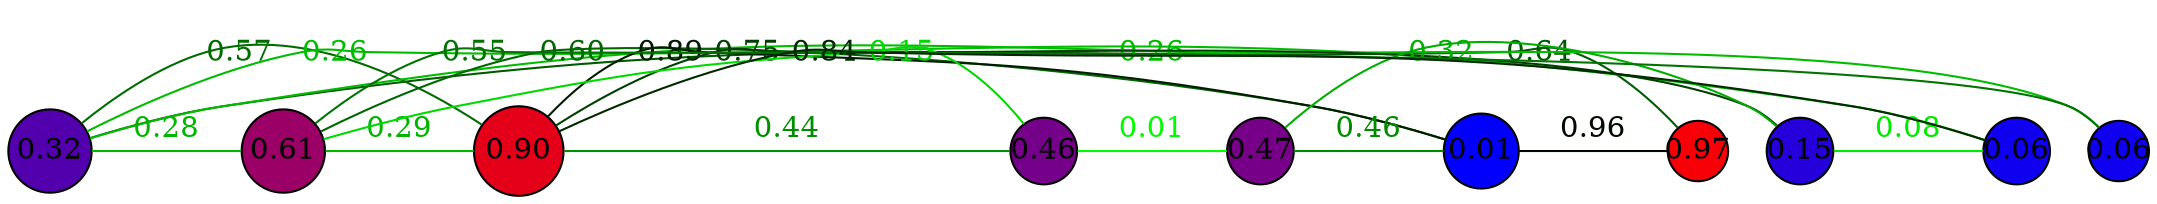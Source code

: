 graph G {
    splines=true;
    overlap=false;
    sep="1.0";
    edge [minlen=2, constraint=false];
    0 [label="0.32", style=filled, fillcolor="#5200ad", width=0.55, height=0.55, fixedsize=true, shape=circle];
    1 [label="0.01", style=filled, fillcolor="#0200fd", width=0.50, height=0.50, fixedsize=true, shape=circle];
    2 [label="0.15", style=filled, fillcolor="#2500da", width=0.45, height=0.45, fixedsize=true, shape=circle];
    3 [label="0.61", style=filled, fillcolor="#9a0065", width=0.55, height=0.55, fixedsize=true, shape=circle];
    4 [label="0.97", style=filled, fillcolor="#f70008", width=0.40, height=0.40, fixedsize=true, shape=circle];
    5 [label="0.90", style=filled, fillcolor="#e5001a", width=0.60, height=0.60, fixedsize=true, shape=circle];
    6 [label="0.46", style=filled, fillcolor="#75008a", width=0.45, height=0.45, fixedsize=true, shape=circle];
    7 [label="0.06", style=filled, fillcolor="#0f00f0", width=0.40, height=0.40, fixedsize=true, shape=circle];
    8 [label="0.06", style=filled, fillcolor="#0f00f0", width=0.45, height=0.45, fixedsize=true, shape=circle];
    9 [label="0.47", style=filled, fillcolor="#770088", width=0.45, height=0.45, fixedsize=true, shape=circle];
    0 -- 3 [weight=0.28, color="#00b600", fontcolor="#00b600", label="0.28"];
    0 -- 4 [weight=0.64, color="#005a00", fontcolor="#005a00", label="0.64"];
    0 -- 5 [weight=0.57, color="#006c00", fontcolor="#006c00", label="0.57"];
    0 -- 7 [weight=0.26, color="#00bb00", fontcolor="#00bb00", label="0.26"];
    0 -- 8 [weight=0.26, color="#00bc00", fontcolor="#00bc00", label="0.26"];
    1 -- 3 [weight=0.60, color="#006600", fontcolor="#006600", label="0.60"];
    1 -- 4 [weight=0.96, color="#000a00", fontcolor="#000a00", label="0.96"];
    1 -- 5 [weight=0.89, color="#001c00", fontcolor="#001c00", label="0.89"];
    1 -- 9 [weight=0.46, color="#008a00", fontcolor="#008a00", label="0.46"];
    2 -- 5 [weight=0.75, color="#003f00", fontcolor="#003f00", label="0.75"];
    2 -- 8 [weight=0.08, color="#00e900", fontcolor="#00e900", label="0.08"];
    2 -- 9 [weight=0.32, color="#00ad00", fontcolor="#00ad00", label="0.32"];
    3 -- 5 [weight=0.29, color="#00b400", fontcolor="#00b400", label="0.29"];
    3 -- 6 [weight=0.15, color="#00d900", fontcolor="#00d900", label="0.15"];
    3 -- 7 [weight=0.55, color="#007300", fontcolor="#007300", label="0.55"];
    5 -- 6 [weight=0.44, color="#008f00", fontcolor="#008f00", label="0.44"];
    5 -- 8 [weight=0.84, color="#002900", fontcolor="#002900", label="0.84"];
    6 -- 9 [weight=0.01, color="#00fc00", fontcolor="#00fc00", label="0.01"];
}
